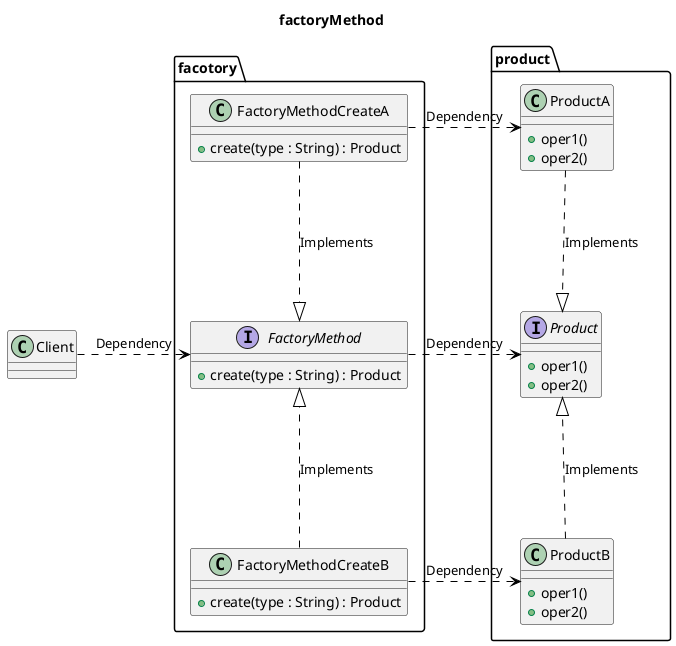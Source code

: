 @startuml
'https://plantuml.com/sequence-diagram
title factoryMethod

class Client

package facotory{
    interface FactoryMethod{
        +create(type : String) : Product
    }
    class FactoryMethodCreateA{
        +create(type : String) : Product
    }

    class FactoryMethodCreateB{
        +create(type : String) : Product
    }
    FactoryMethod --u[hidden]- FactoryMethodCreateA
    FactoryMethod --d[hidden]- FactoryMethodCreateB
}

package product{
    interface Product{
        +oper1()
        +oper2()
    }
    class ProductA{
        +oper1()
        +oper2()
    }
    class ProductB{
        +oper1()
        +oper2()
    }
    Product --u[hidden]- ProductA
    Product --d[hidden]- ProductB
}

'prelocate elements->create structure
Client -r[hidden]- FactoryMethod
FactoryMethod -r[hidden]- Product


'create relations
FactoryMethodCreateA ..[#black]|>  FactoryMethod  :Implements
FactoryMethodCreateB ..[#black]|>  FactoryMethod  :Implements
ProductA ..[#black]|>  Product  :Implements
ProductB ..[#black]|>  Product  :Implements
'
Client .[#black]> FactoryMethod :Dependency
FactoryMethodCreateA .[#black]> ProductA :Dependency
FactoryMethod .[#black]> Product :Dependency
FactoryMethodCreateB .[#black]> ProductB :Dependency

@enduml